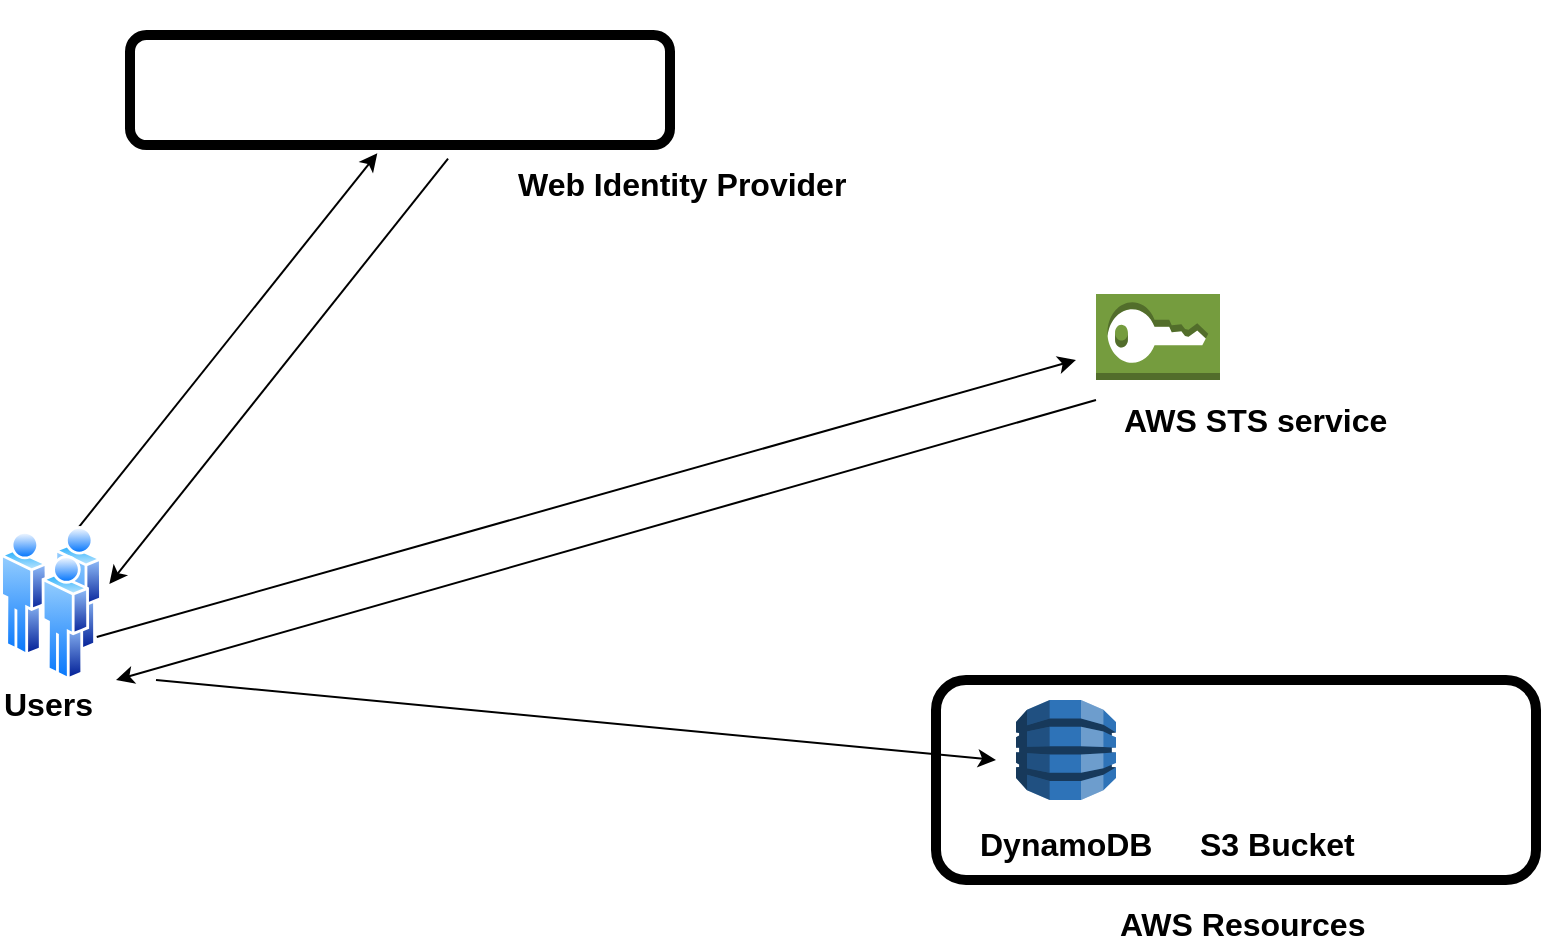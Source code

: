 <mxfile version="11.2.5" type="github" pages="1"><diagram id="92TK9ZJMxSElrLkwnCSG" name="Page-1"><mxGraphModel dx="782" dy="405" grid="1" gridSize="10" guides="1" tooltips="1" connect="1" arrows="1" fold="1" page="1" pageScale="1" pageWidth="850" pageHeight="1100" math="0" shadow="0"><root><mxCell id="0"/><mxCell id="1" parent="0"/><mxCell id="Jir1Uex4Tl5-Vo3YAvc0-17" style="edgeStyle=none;rounded=0;orthogonalLoop=1;jettySize=auto;html=1;" edge="1" parent="1"><mxGeometry relative="1" as="geometry"><mxPoint x="80" y="360" as="targetPoint"/><mxPoint x="570" y="220" as="sourcePoint"/></mxGeometry></mxCell><mxCell id="Jir1Uex4Tl5-Vo3YAvc0-1" value="" style="outlineConnect=0;dashed=0;verticalLabelPosition=bottom;verticalAlign=top;align=center;html=1;shape=mxgraph.aws3.sts;fillColor=#759C3E;gradientColor=none;" vertex="1" parent="1"><mxGeometry x="570" y="167" width="62" height="43" as="geometry"/></mxCell><mxCell id="Jir1Uex4Tl5-Vo3YAvc0-8" style="rounded=0;orthogonalLoop=1;jettySize=auto;html=1;exitX=0.75;exitY=0;exitDx=0;exitDy=0;entryX=0.458;entryY=1.076;entryDx=0;entryDy=0;entryPerimeter=0;" edge="1" parent="1" source="Jir1Uex4Tl5-Vo3YAvc0-2" target="Jir1Uex4Tl5-Vo3YAvc0-23"><mxGeometry relative="1" as="geometry"><mxPoint x="221.5" y="80" as="targetPoint"/></mxGeometry></mxCell><mxCell id="Jir1Uex4Tl5-Vo3YAvc0-15" style="edgeStyle=none;rounded=0;orthogonalLoop=1;jettySize=auto;html=1;exitX=1;exitY=0.75;exitDx=0;exitDy=0;" edge="1" parent="1" source="Jir1Uex4Tl5-Vo3YAvc0-2"><mxGeometry relative="1" as="geometry"><mxPoint x="560" y="200" as="targetPoint"/></mxGeometry></mxCell><mxCell id="Jir1Uex4Tl5-Vo3YAvc0-21" style="edgeStyle=none;rounded=0;orthogonalLoop=1;jettySize=auto;html=1;fontSize=16;" edge="1" parent="1"><mxGeometry relative="1" as="geometry"><mxPoint x="520" y="400" as="targetPoint"/><mxPoint x="100" y="360" as="sourcePoint"/></mxGeometry></mxCell><mxCell id="Jir1Uex4Tl5-Vo3YAvc0-2" value="" style="aspect=fixed;perimeter=ellipsePerimeter;html=1;align=center;shadow=0;dashed=0;spacingTop=3;image;image=img/lib/active_directory/users.svg;" vertex="1" parent="1"><mxGeometry x="22" y="283" width="51" height="77" as="geometry"/></mxCell><mxCell id="Jir1Uex4Tl5-Vo3YAvc0-3" value="" style="shape=image;html=1;verticalAlign=top;verticalLabelPosition=bottom;labelBackgroundColor=#ffffff;imageAspect=0;aspect=fixed;image=https://cdn1.iconfinder.com/data/icons/company-identity/100/new-google-favicon-128.png" vertex="1" parent="1"><mxGeometry x="190" y="40" width="40" height="40" as="geometry"/></mxCell><mxCell id="Jir1Uex4Tl5-Vo3YAvc0-4" value="" style="shape=image;html=1;verticalAlign=top;verticalLabelPosition=bottom;labelBackgroundColor=#ffffff;imageAspect=0;aspect=fixed;image=https://cdn1.iconfinder.com/data/icons/company-identity/100/new-twitter-logo-vector-128.png" vertex="1" parent="1"><mxGeometry x="230" y="41" width="38" height="38" as="geometry"/></mxCell><mxCell id="Jir1Uex4Tl5-Vo3YAvc0-5" value="" style="shape=image;html=1;verticalAlign=top;verticalLabelPosition=bottom;labelBackgroundColor=#ffffff;imageAspect=0;aspect=fixed;image=https://cdn1.iconfinder.com/data/icons/company-identity/100/apple-classic-logo-vector-128.png" vertex="1" parent="1"><mxGeometry x="280" y="40" width="40" height="40" as="geometry"/></mxCell><mxCell id="Jir1Uex4Tl5-Vo3YAvc0-6" value="" style="shape=image;html=1;verticalAlign=top;verticalLabelPosition=bottom;labelBackgroundColor=#ffffff;imageAspect=0;aspect=fixed;image=https://cdn1.iconfinder.com/data/icons/company-identity/100/amazon-logo-vector-128.png" vertex="1" parent="1"><mxGeometry x="100" y="20" width="90" height="90" as="geometry"/></mxCell><mxCell id="Jir1Uex4Tl5-Vo3YAvc0-11" style="edgeStyle=none;rounded=0;orthogonalLoop=1;jettySize=auto;html=1;exitX=0.589;exitY=1.124;exitDx=0;exitDy=0;entryX=1.072;entryY=0.377;entryDx=0;entryDy=0;entryPerimeter=0;exitPerimeter=0;" edge="1" parent="1" source="Jir1Uex4Tl5-Vo3YAvc0-23" target="Jir1Uex4Tl5-Vo3YAvc0-2"><mxGeometry relative="1" as="geometry"><mxPoint x="100" y="280" as="targetPoint"/><mxPoint x="252.083" y="86.65" as="sourcePoint"/></mxGeometry></mxCell><mxCell id="Jir1Uex4Tl5-Vo3YAvc0-9" value="Users&amp;nbsp;" style="text;html=1;resizable=0;points=[];autosize=1;align=left;verticalAlign=top;spacingTop=-4;fontStyle=1;strokeWidth=5;fontSize=16;" vertex="1" parent="1"><mxGeometry x="22" y="360" width="50" height="20" as="geometry"/></mxCell><mxCell id="Jir1Uex4Tl5-Vo3YAvc0-10" value="" style="shape=image;html=1;verticalAlign=top;verticalLabelPosition=bottom;labelBackgroundColor=#ffffff;imageAspect=0;aspect=fixed;image=https://cdn3.iconfinder.com/data/icons/letters-and-numbers-1/32/number_1_blue-128.png;fillColor=none;" vertex="1" parent="1"><mxGeometry x="100" y="141" width="29" height="29" as="geometry"/></mxCell><mxCell id="Jir1Uex4Tl5-Vo3YAvc0-14" value="" style="shape=image;html=1;verticalAlign=top;verticalLabelPosition=bottom;labelBackgroundColor=#ffffff;imageAspect=0;aspect=fixed;image=https://cdn3.iconfinder.com/data/icons/letters-and-numbers-1/32/number_2_blue-128.png;fillColor=none;" vertex="1" parent="1"><mxGeometry x="182" y="187.5" width="29" height="29" as="geometry"/></mxCell><mxCell id="Jir1Uex4Tl5-Vo3YAvc0-16" value="" style="shape=image;html=1;verticalAlign=top;verticalLabelPosition=bottom;labelBackgroundColor=#ffffff;imageAspect=0;aspect=fixed;image=https://cdn3.iconfinder.com/data/icons/letters-and-numbers-1/32/number_3_blue-128.png;fillColor=none;" vertex="1" parent="1"><mxGeometry x="383" y="218" width="29" height="29" as="geometry"/></mxCell><mxCell id="Jir1Uex4Tl5-Vo3YAvc0-18" value="" style="shape=image;html=1;verticalAlign=top;verticalLabelPosition=bottom;labelBackgroundColor=#ffffff;imageAspect=0;aspect=fixed;image=https://cdn3.iconfinder.com/data/icons/letters-and-numbers-1/32/number_4_blue-128.png;fillColor=none;" vertex="1" parent="1"><mxGeometry x="385" y="270" width="29" height="29" as="geometry"/></mxCell><mxCell id="Jir1Uex4Tl5-Vo3YAvc0-19" value="" style="outlineConnect=0;dashed=0;verticalLabelPosition=bottom;verticalAlign=top;align=center;html=1;shape=mxgraph.aws3.dynamo_db;fillColor=#2E73B8;gradientColor=none;strokeWidth=5;fontSize=16;" vertex="1" parent="1"><mxGeometry x="530" y="370" width="50" height="50" as="geometry"/></mxCell><mxCell id="Jir1Uex4Tl5-Vo3YAvc0-20" value="" style="shape=image;html=1;verticalAlign=top;verticalLabelPosition=bottom;labelBackgroundColor=#ffffff;imageAspect=0;aspect=fixed;image=https://cdn2.iconfinder.com/data/icons/amazon-aws-stencils/100/Storage__Content_Delivery_Amazon_S3_Bucket-128.png;strokeWidth=5;fillColor=none;fontSize=16;" vertex="1" parent="1"><mxGeometry x="620" y="360" width="70" height="70" as="geometry"/></mxCell><mxCell id="Jir1Uex4Tl5-Vo3YAvc0-22" value="" style="shape=image;html=1;verticalAlign=top;verticalLabelPosition=bottom;labelBackgroundColor=#ffffff;imageAspect=0;aspect=fixed;image=https://cdn3.iconfinder.com/data/icons/letters-and-numbers-1/32/number_5_blue-128.png;strokeWidth=5;fillColor=none;fontSize=16;" vertex="1" parent="1"><mxGeometry x="222" y="380" width="29" height="29" as="geometry"/></mxCell><mxCell id="Jir1Uex4Tl5-Vo3YAvc0-23" value="" style="rounded=1;whiteSpace=wrap;html=1;strokeWidth=5;fillColor=none;fontSize=16;" vertex="1" parent="1"><mxGeometry x="87" y="37.5" width="270" height="55" as="geometry"/></mxCell><mxCell id="Jir1Uex4Tl5-Vo3YAvc0-24" value="AWS STS service" style="text;html=1;resizable=0;points=[];autosize=1;align=left;verticalAlign=top;spacingTop=-4;fontStyle=1;strokeWidth=5;fontSize=16;" vertex="1" parent="1"><mxGeometry x="582" y="218" width="140" height="20" as="geometry"/></mxCell><mxCell id="Jir1Uex4Tl5-Vo3YAvc0-25" value="DynamoDB" style="text;html=1;resizable=0;points=[];autosize=1;align=left;verticalAlign=top;spacingTop=-4;fontStyle=1;strokeWidth=5;fontSize=16;" vertex="1" parent="1"><mxGeometry x="510" y="430" width="100" height="20" as="geometry"/></mxCell><mxCell id="Jir1Uex4Tl5-Vo3YAvc0-26" value="S3 Bucket" style="text;html=1;resizable=0;points=[];autosize=1;align=left;verticalAlign=top;spacingTop=-4;fontStyle=1;strokeWidth=5;fontSize=16;" vertex="1" parent="1"><mxGeometry x="620" y="430" width="90" height="20" as="geometry"/></mxCell><mxCell id="Jir1Uex4Tl5-Vo3YAvc0-27" value="" style="rounded=1;whiteSpace=wrap;html=1;strokeWidth=5;fillColor=none;fontSize=16;" vertex="1" parent="1"><mxGeometry x="490" y="360" width="300" height="100" as="geometry"/></mxCell><mxCell id="Jir1Uex4Tl5-Vo3YAvc0-28" value="AWS Resources" style="text;html=1;resizable=0;points=[];autosize=1;align=left;verticalAlign=top;spacingTop=-4;fontStyle=1;strokeWidth=5;fontSize=16;" vertex="1" parent="1"><mxGeometry x="580" y="470" width="130" height="20" as="geometry"/></mxCell><mxCell id="Jir1Uex4Tl5-Vo3YAvc0-29" value="Web Identity Provider&amp;nbsp;" style="text;html=1;resizable=0;points=[];autosize=1;align=left;verticalAlign=top;spacingTop=-4;fontStyle=1;strokeWidth=5;fontSize=16;" vertex="1" parent="1"><mxGeometry x="279" y="100" width="170" height="20" as="geometry"/></mxCell></root></mxGraphModel></diagram></mxfile>